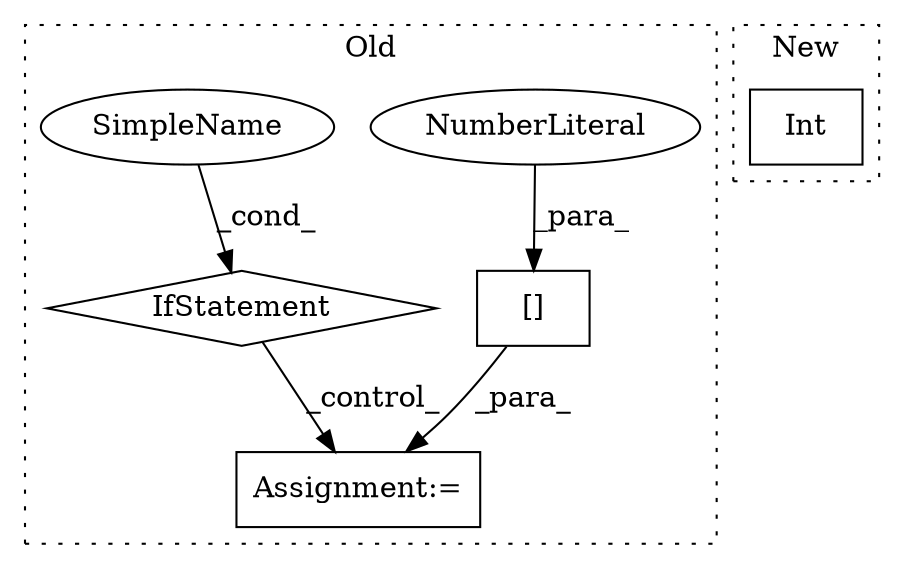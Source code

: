 digraph G {
subgraph cluster0 {
1 [label="[]" a="2" s="953,960" l="6,1" shape="box"];
3 [label="NumberLiteral" a="34" s="959" l="1" shape="ellipse"];
4 [label="Assignment:=" a="7" s="952" l="1" shape="box"];
5 [label="IfStatement" a="25" s="825,852" l="4,2" shape="diamond"];
6 [label="SimpleName" a="42" s="" l="" shape="ellipse"];
label = "Old";
style="dotted";
}
subgraph cluster1 {
2 [label="Int" a="32" s="611,643" l="4,1" shape="box"];
label = "New";
style="dotted";
}
1 -> 4 [label="_para_"];
3 -> 1 [label="_para_"];
5 -> 4 [label="_control_"];
6 -> 5 [label="_cond_"];
}